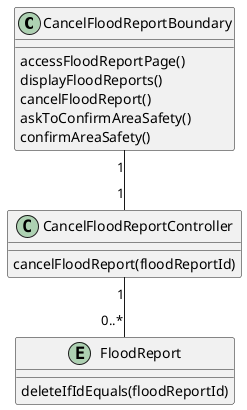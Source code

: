 @startuml

class CancelFloodReportBoundary {
    accessFloodReportPage()
    displayFloodReports()
    cancelFloodReport()
    askToConfirmAreaSafety()
    confirmAreaSafety()
}

class CancelFloodReportController {
    cancelFloodReport(floodReportId)
}
entity FloodReport {
    deleteIfIdEquals(floodReportId)
}

CancelFloodReportBoundary "1" -- "1" CancelFloodReportController
CancelFloodReportController "1" -- "0..*" FloodReport

@enduml